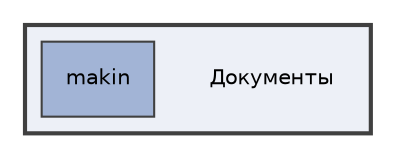 digraph "/home/student/Документы"
{
 // LATEX_PDF_SIZE
  edge [fontname="Helvetica",fontsize="10",labelfontname="Helvetica",labelfontsize="10"];
  node [fontname="Helvetica",fontsize="10",shape=record];
  compound=true
  subgraph clusterdir_deea9ac2ebb701b26350058d0b80c84f {
    graph [ bgcolor="#edf0f7", pencolor="grey25", style="filled,bold,", label="", fontname="Helvetica", fontsize="10", URL="dir_deea9ac2ebb701b26350058d0b80c84f.html"]
    dir_deea9ac2ebb701b26350058d0b80c84f [shape=plaintext, label="Документы"];
  dir_1e4e6b343c6f286cf3e6f8689cb14f79 [shape=box, label="makin", style="filled,", fillcolor="#a2b4d6", color="grey25", URL="dir_1e4e6b343c6f286cf3e6f8689cb14f79.html"];
  }
}
